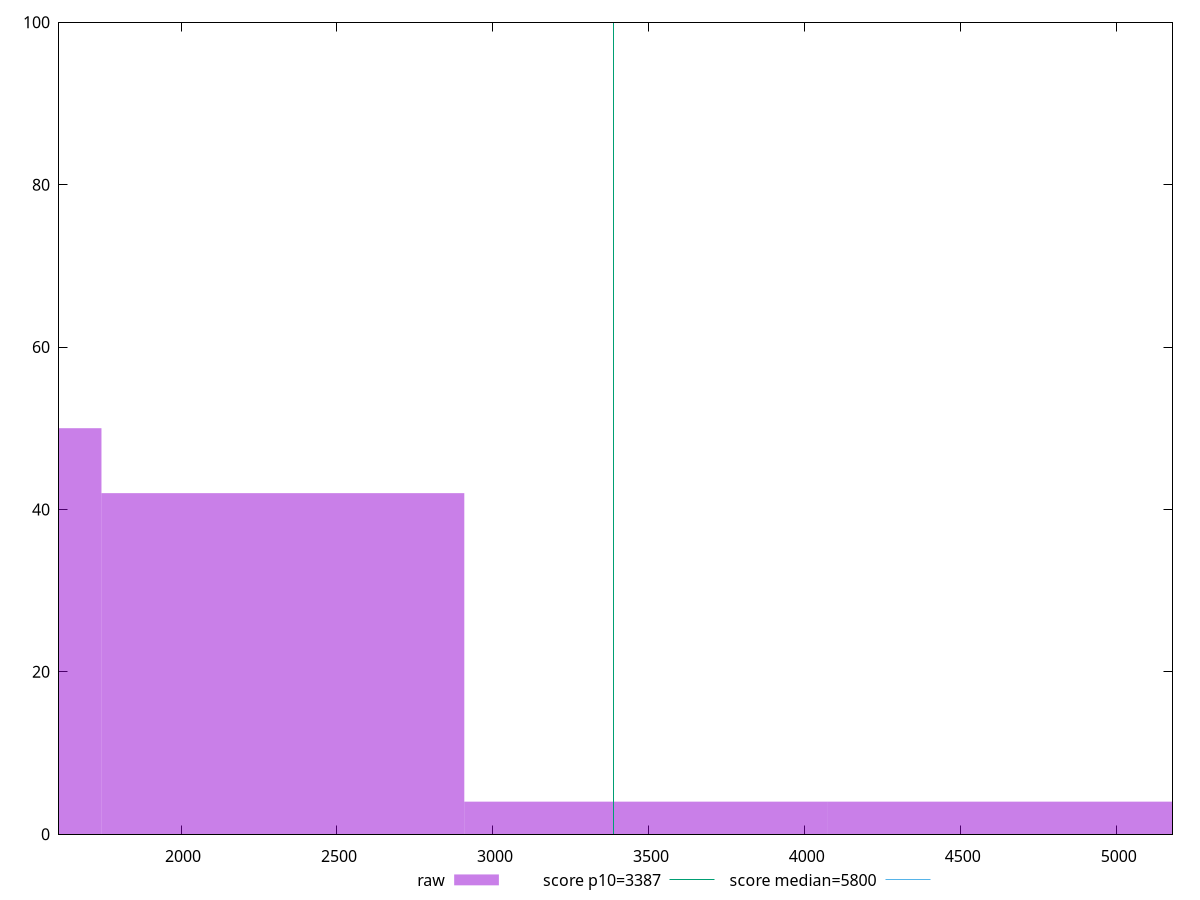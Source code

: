 reset

$raw <<EOF
3489.8407661098336 4
2326.560510739889 42
1163.2802553699446 50
4653.121021479778 4
EOF

set key outside below
set boxwidth 1163.2802553699446
set xrange [1608.796:5178.729291995953]
set yrange [0:100]
set trange [0:100]
set style fill transparent solid 0.5 noborder

set parametric
set terminal svg size 640, 490 enhanced background rgb 'white'
set output "report_00013_2021-02-09T12-04-24.940Z/speed-index/samples/pages+cached+noadtech+nomedia+nocss/raw/histogram.svg"

plot $raw title "raw" with boxes, \
     3387,t title "score p10=3387", \
     5800,t title "score median=5800"

reset
